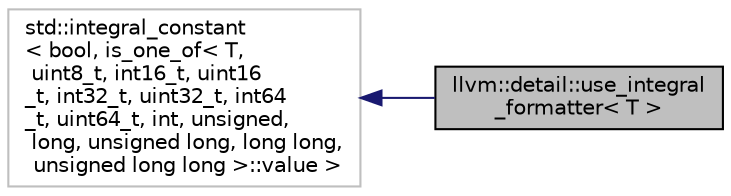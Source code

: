 digraph "llvm::detail::use_integral_formatter&lt; T &gt;"
{
 // LATEX_PDF_SIZE
  bgcolor="transparent";
  edge [fontname="Helvetica",fontsize="10",labelfontname="Helvetica",labelfontsize="10"];
  node [fontname="Helvetica",fontsize="10",shape=record];
  rankdir="LR";
  Node1 [label="llvm::detail::use_integral\l_formatter\< T \>",height=0.2,width=0.4,color="black", fillcolor="grey75", style="filled", fontcolor="black",tooltip=" "];
  Node2 -> Node1 [dir="back",color="midnightblue",fontsize="10",style="solid",fontname="Helvetica"];
  Node2 [label="std::integral_constant\l\< bool, is_one_of\< T,\l uint8_t, int16_t, uint16\l_t, int32_t, uint32_t, int64\l_t, uint64_t, int, unsigned,\l long, unsigned long, long long,\l unsigned long long \>::value \>",height=0.2,width=0.4,color="grey75",tooltip=" "];
}
